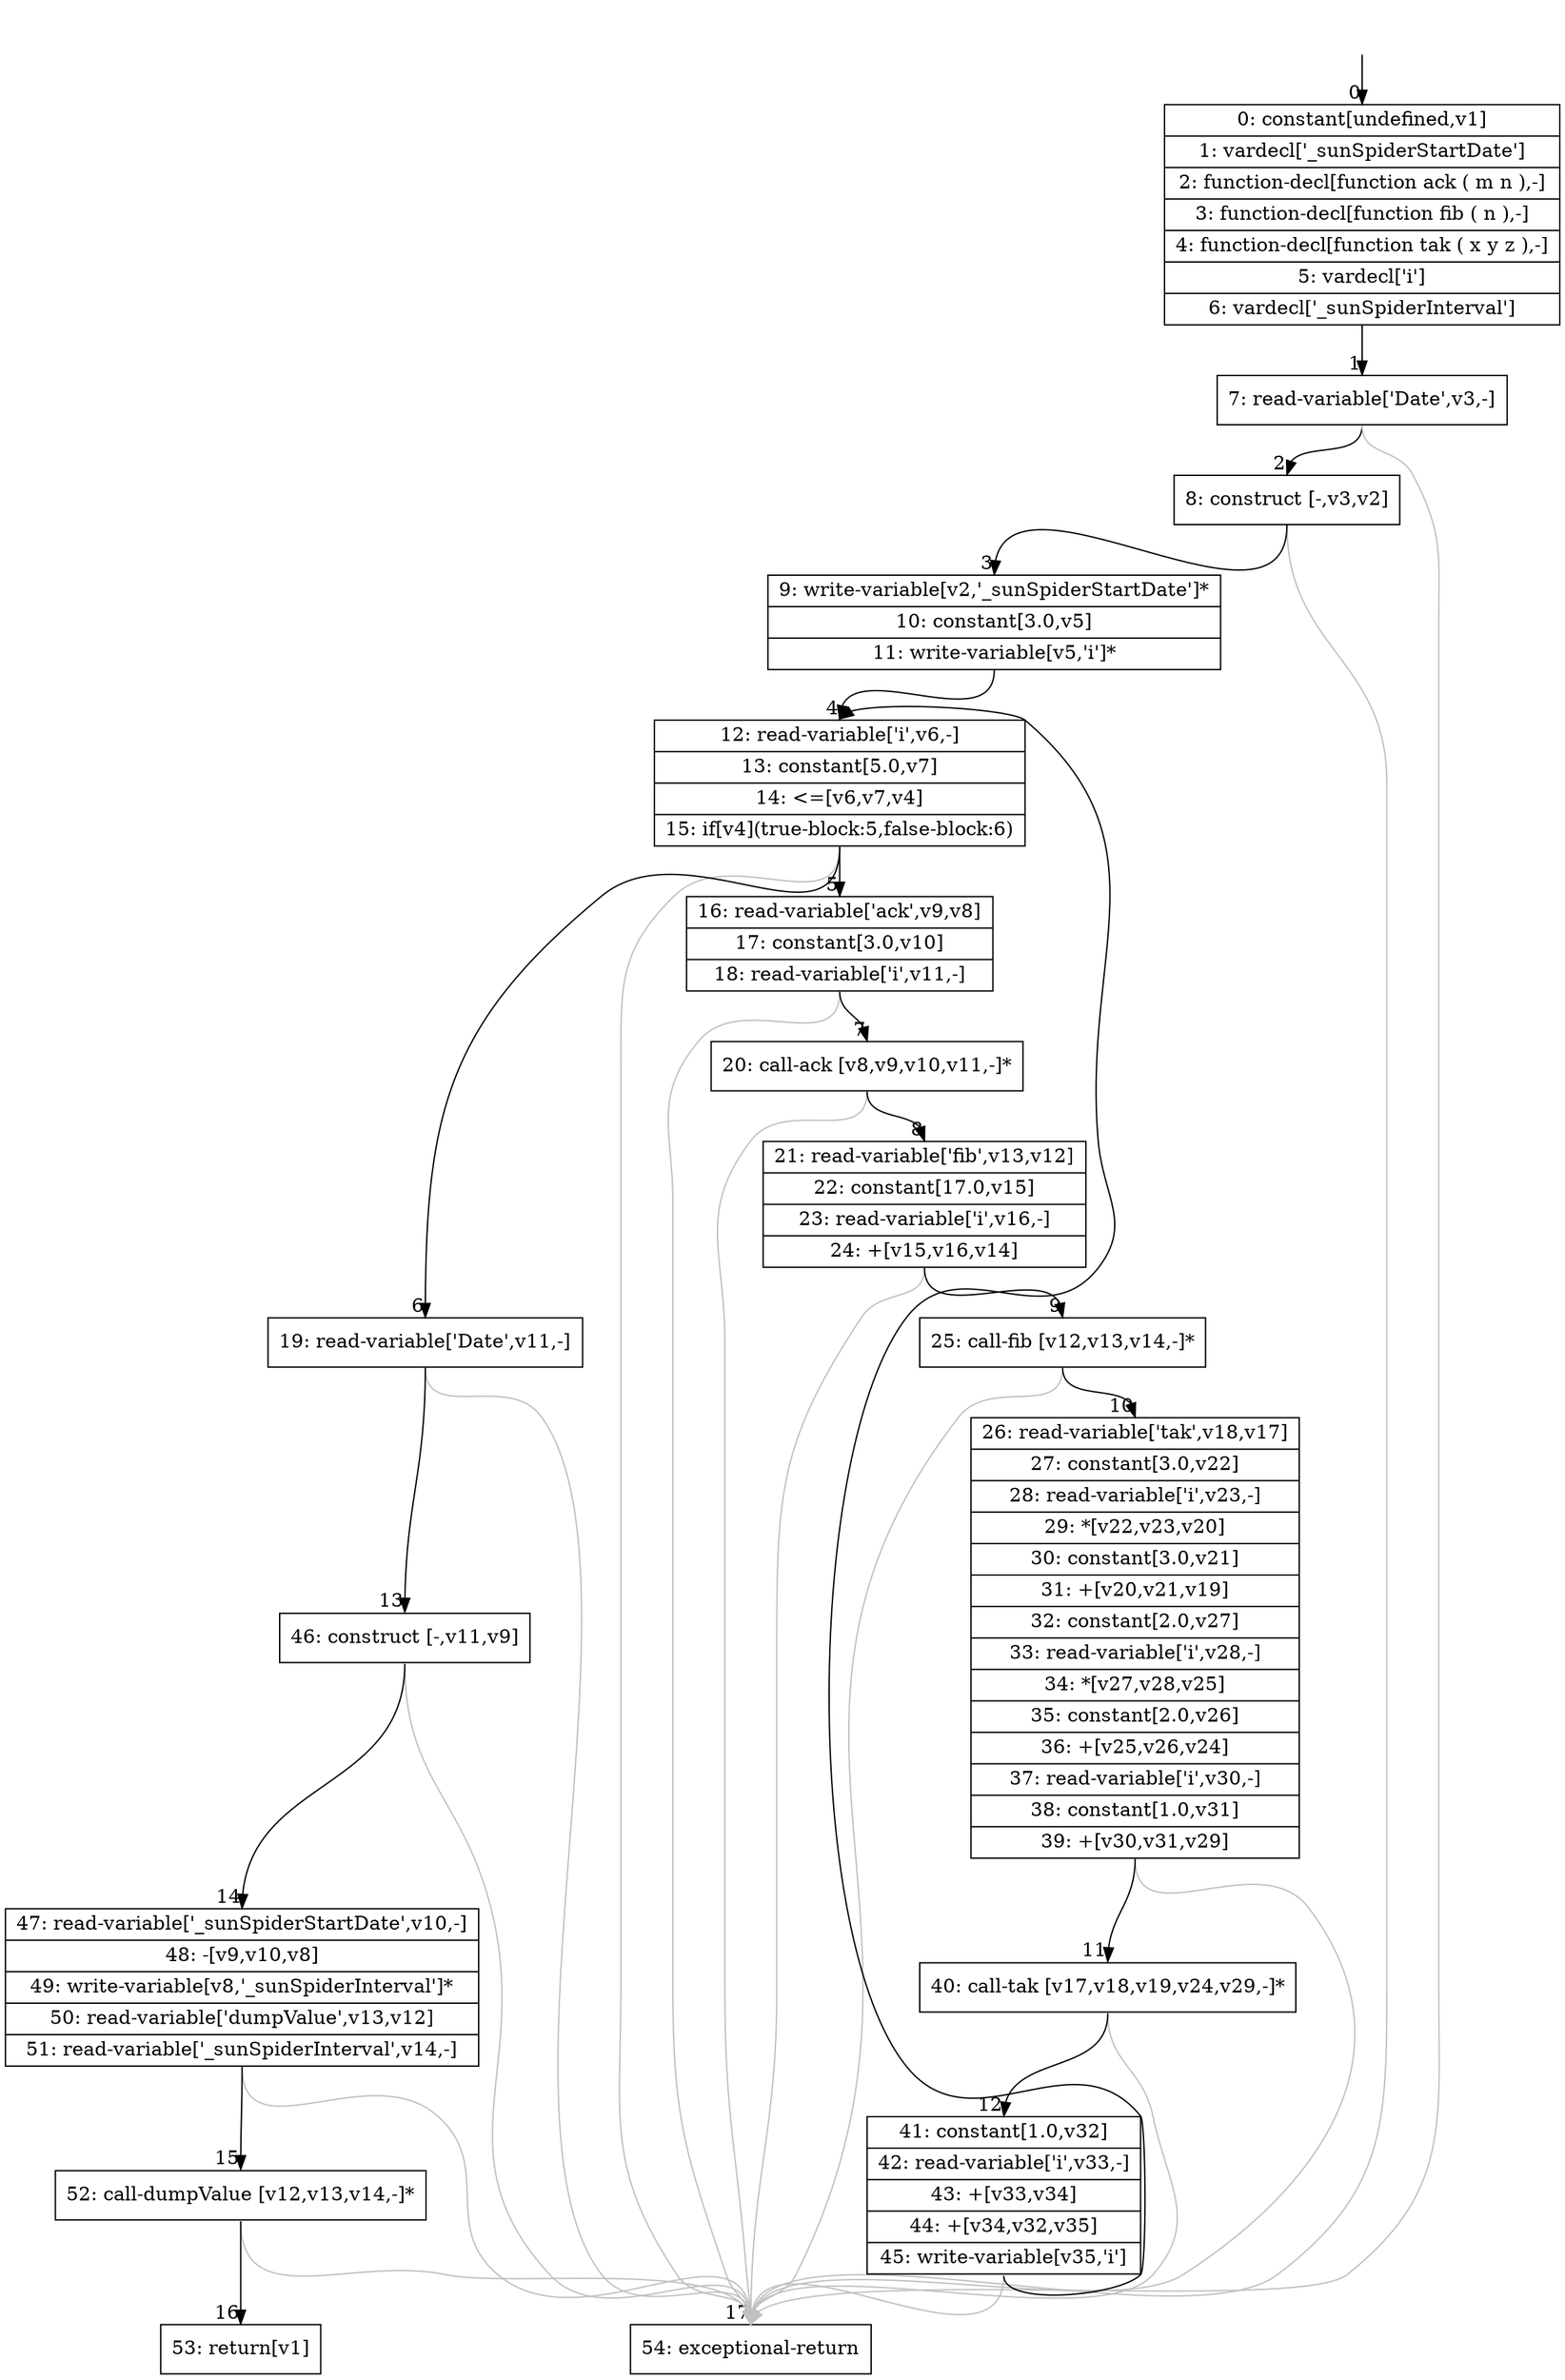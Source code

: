 digraph {
rankdir="TD"
BB_entry0[shape=none,label=""];
BB_entry0 -> BB0 [tailport=s, headport=n, headlabel="    0"]
BB0 [shape=record label="{0: constant[undefined,v1]|1: vardecl['_sunSpiderStartDate']|2: function-decl[function ack ( m n ),-]|3: function-decl[function fib ( n ),-]|4: function-decl[function tak ( x y z ),-]|5: vardecl['i']|6: vardecl['_sunSpiderInterval']}" ] 
BB0 -> BB1 [tailport=s, headport=n, headlabel="      1"]
BB1 [shape=record label="{7: read-variable['Date',v3,-]}" ] 
BB1 -> BB2 [tailport=s, headport=n, headlabel="      2"]
BB1 -> BB17 [tailport=s, headport=n, color=gray, headlabel="      17"]
BB2 [shape=record label="{8: construct [-,v3,v2]}" ] 
BB2 -> BB3 [tailport=s, headport=n, headlabel="      3"]
BB2 -> BB17 [tailport=s, headport=n, color=gray]
BB3 [shape=record label="{9: write-variable[v2,'_sunSpiderStartDate']*|10: constant[3.0,v5]|11: write-variable[v5,'i']*}" ] 
BB3 -> BB4 [tailport=s, headport=n, headlabel="      4"]
BB4 [shape=record label="{12: read-variable['i',v6,-]|13: constant[5.0,v7]|14: \<=[v6,v7,v4]|15: if[v4](true-block:5,false-block:6)}" ] 
BB4 -> BB5 [tailport=s, headport=n, headlabel="      5"]
BB4 -> BB6 [tailport=s, headport=n, headlabel="      6"]
BB4 -> BB17 [tailport=s, headport=n, color=gray]
BB5 [shape=record label="{16: read-variable['ack',v9,v8]|17: constant[3.0,v10]|18: read-variable['i',v11,-]}" ] 
BB5 -> BB7 [tailport=s, headport=n, headlabel="      7"]
BB5 -> BB17 [tailport=s, headport=n, color=gray]
BB6 [shape=record label="{19: read-variable['Date',v11,-]}" ] 
BB6 -> BB13 [tailport=s, headport=n, headlabel="      13"]
BB6 -> BB17 [tailport=s, headport=n, color=gray]
BB7 [shape=record label="{20: call-ack [v8,v9,v10,v11,-]*}" ] 
BB7 -> BB8 [tailport=s, headport=n, headlabel="      8"]
BB7 -> BB17 [tailport=s, headport=n, color=gray]
BB8 [shape=record label="{21: read-variable['fib',v13,v12]|22: constant[17.0,v15]|23: read-variable['i',v16,-]|24: +[v15,v16,v14]}" ] 
BB8 -> BB9 [tailport=s, headport=n, headlabel="      9"]
BB8 -> BB17 [tailport=s, headport=n, color=gray]
BB9 [shape=record label="{25: call-fib [v12,v13,v14,-]*}" ] 
BB9 -> BB10 [tailport=s, headport=n, headlabel="      10"]
BB9 -> BB17 [tailport=s, headport=n, color=gray]
BB10 [shape=record label="{26: read-variable['tak',v18,v17]|27: constant[3.0,v22]|28: read-variable['i',v23,-]|29: *[v22,v23,v20]|30: constant[3.0,v21]|31: +[v20,v21,v19]|32: constant[2.0,v27]|33: read-variable['i',v28,-]|34: *[v27,v28,v25]|35: constant[2.0,v26]|36: +[v25,v26,v24]|37: read-variable['i',v30,-]|38: constant[1.0,v31]|39: +[v30,v31,v29]}" ] 
BB10 -> BB11 [tailport=s, headport=n, headlabel="      11"]
BB10 -> BB17 [tailport=s, headport=n, color=gray]
BB11 [shape=record label="{40: call-tak [v17,v18,v19,v24,v29,-]*}" ] 
BB11 -> BB12 [tailport=s, headport=n, headlabel="      12"]
BB11 -> BB17 [tailport=s, headport=n, color=gray]
BB12 [shape=record label="{41: constant[1.0,v32]|42: read-variable['i',v33,-]|43: +[v33,v34]|44: +[v34,v32,v35]|45: write-variable[v35,'i']}" ] 
BB12 -> BB4 [tailport=s, headport=n]
BB12 -> BB17 [tailport=s, headport=n, color=gray]
BB13 [shape=record label="{46: construct [-,v11,v9]}" ] 
BB13 -> BB14 [tailport=s, headport=n, headlabel="      14"]
BB13 -> BB17 [tailport=s, headport=n, color=gray]
BB14 [shape=record label="{47: read-variable['_sunSpiderStartDate',v10,-]|48: -[v9,v10,v8]|49: write-variable[v8,'_sunSpiderInterval']*|50: read-variable['dumpValue',v13,v12]|51: read-variable['_sunSpiderInterval',v14,-]}" ] 
BB14 -> BB15 [tailport=s, headport=n, headlabel="      15"]
BB14 -> BB17 [tailport=s, headport=n, color=gray]
BB15 [shape=record label="{52: call-dumpValue [v12,v13,v14,-]*}" ] 
BB15 -> BB16 [tailport=s, headport=n, headlabel="      16"]
BB15 -> BB17 [tailport=s, headport=n, color=gray]
BB16 [shape=record label="{53: return[v1]}" ] 
BB17 [shape=record label="{54: exceptional-return}" ] 
//#$~ 3
}
